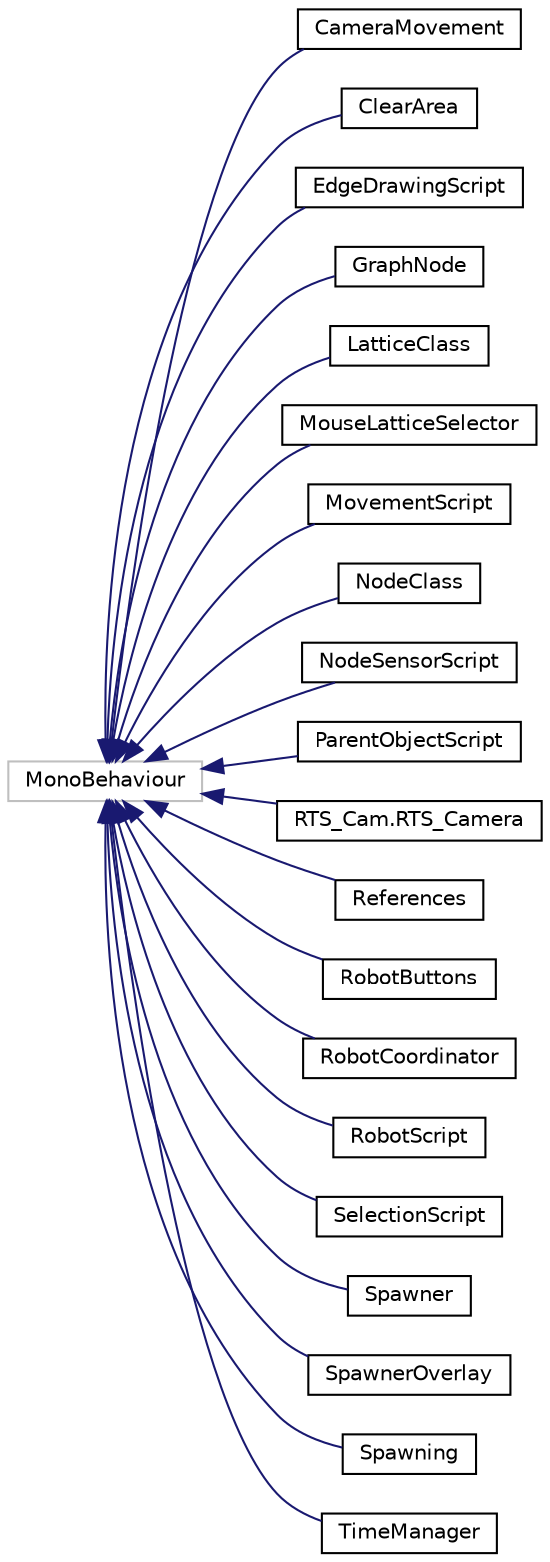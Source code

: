 digraph "Graphical Class Hierarchy"
{
 // LATEX_PDF_SIZE
  edge [fontname="Helvetica",fontsize="10",labelfontname="Helvetica",labelfontsize="10"];
  node [fontname="Helvetica",fontsize="10",shape=record];
  rankdir="LR";
  Node0 [label="MonoBehaviour",height=0.2,width=0.4,color="grey75", fillcolor="white", style="filled",tooltip=" "];
  Node0 -> Node1 [dir="back",color="midnightblue",fontsize="10",style="solid",fontname="Helvetica"];
  Node1 [label="CameraMovement",height=0.2,width=0.4,color="black", fillcolor="white", style="filled",URL="$class_camera_movement.html",tooltip=" "];
  Node0 -> Node2 [dir="back",color="midnightblue",fontsize="10",style="solid",fontname="Helvetica"];
  Node2 [label="ClearArea",height=0.2,width=0.4,color="black", fillcolor="white", style="filled",URL="$class_clear_area.html",tooltip=" "];
  Node0 -> Node3 [dir="back",color="midnightblue",fontsize="10",style="solid",fontname="Helvetica"];
  Node3 [label="EdgeDrawingScript",height=0.2,width=0.4,color="black", fillcolor="white", style="filled",URL="$class_edge_drawing_script.html",tooltip=" "];
  Node0 -> Node4 [dir="back",color="midnightblue",fontsize="10",style="solid",fontname="Helvetica"];
  Node4 [label="GraphNode",height=0.2,width=0.4,color="black", fillcolor="white", style="filled",URL="$class_graph_node.html",tooltip=" "];
  Node0 -> Node5 [dir="back",color="midnightblue",fontsize="10",style="solid",fontname="Helvetica"];
  Node5 [label="LatticeClass",height=0.2,width=0.4,color="black", fillcolor="white", style="filled",URL="$class_lattice_class.html",tooltip=" "];
  Node0 -> Node6 [dir="back",color="midnightblue",fontsize="10",style="solid",fontname="Helvetica"];
  Node6 [label="MouseLatticeSelector",height=0.2,width=0.4,color="black", fillcolor="white", style="filled",URL="$class_mouse_lattice_selector.html",tooltip=" "];
  Node0 -> Node7 [dir="back",color="midnightblue",fontsize="10",style="solid",fontname="Helvetica"];
  Node7 [label="MovementScript",height=0.2,width=0.4,color="black", fillcolor="white", style="filled",URL="$class_movement_script.html",tooltip=" "];
  Node0 -> Node8 [dir="back",color="midnightblue",fontsize="10",style="solid",fontname="Helvetica"];
  Node8 [label="NodeClass",height=0.2,width=0.4,color="black", fillcolor="white", style="filled",URL="$class_node_class.html",tooltip=" "];
  Node0 -> Node9 [dir="back",color="midnightblue",fontsize="10",style="solid",fontname="Helvetica"];
  Node9 [label="NodeSensorScript",height=0.2,width=0.4,color="black", fillcolor="white", style="filled",URL="$class_node_sensor_script.html",tooltip=" "];
  Node0 -> Node10 [dir="back",color="midnightblue",fontsize="10",style="solid",fontname="Helvetica"];
  Node10 [label="ParentObjectScript",height=0.2,width=0.4,color="black", fillcolor="white", style="filled",URL="$class_parent_object_script.html",tooltip=" "];
  Node0 -> Node11 [dir="back",color="midnightblue",fontsize="10",style="solid",fontname="Helvetica"];
  Node11 [label="RTS_Cam.RTS_Camera",height=0.2,width=0.4,color="black", fillcolor="white", style="filled",URL="$class_r_t_s___cam_1_1_r_t_s___camera.html",tooltip=" "];
  Node0 -> Node12 [dir="back",color="midnightblue",fontsize="10",style="solid",fontname="Helvetica"];
  Node12 [label="References",height=0.2,width=0.4,color="black", fillcolor="white", style="filled",URL="$class_references.html",tooltip=" "];
  Node0 -> Node13 [dir="back",color="midnightblue",fontsize="10",style="solid",fontname="Helvetica"];
  Node13 [label="RobotButtons",height=0.2,width=0.4,color="black", fillcolor="white", style="filled",URL="$class_robot_buttons.html",tooltip=" "];
  Node0 -> Node14 [dir="back",color="midnightblue",fontsize="10",style="solid",fontname="Helvetica"];
  Node14 [label="RobotCoordinator",height=0.2,width=0.4,color="black", fillcolor="white", style="filled",URL="$class_robot_coordinator.html",tooltip=" "];
  Node0 -> Node15 [dir="back",color="midnightblue",fontsize="10",style="solid",fontname="Helvetica"];
  Node15 [label="RobotScript",height=0.2,width=0.4,color="black", fillcolor="white", style="filled",URL="$class_robot_script.html",tooltip=" "];
  Node0 -> Node16 [dir="back",color="midnightblue",fontsize="10",style="solid",fontname="Helvetica"];
  Node16 [label="SelectionScript",height=0.2,width=0.4,color="black", fillcolor="white", style="filled",URL="$class_selection_script.html",tooltip=" "];
  Node0 -> Node17 [dir="back",color="midnightblue",fontsize="10",style="solid",fontname="Helvetica"];
  Node17 [label="Spawner",height=0.2,width=0.4,color="black", fillcolor="white", style="filled",URL="$class_spawner.html",tooltip=" "];
  Node0 -> Node18 [dir="back",color="midnightblue",fontsize="10",style="solid",fontname="Helvetica"];
  Node18 [label="SpawnerOverlay",height=0.2,width=0.4,color="black", fillcolor="white", style="filled",URL="$class_spawner_overlay.html",tooltip=" "];
  Node0 -> Node19 [dir="back",color="midnightblue",fontsize="10",style="solid",fontname="Helvetica"];
  Node19 [label="Spawning",height=0.2,width=0.4,color="black", fillcolor="white", style="filled",URL="$class_spawning.html",tooltip=" "];
  Node0 -> Node20 [dir="back",color="midnightblue",fontsize="10",style="solid",fontname="Helvetica"];
  Node20 [label="TimeManager",height=0.2,width=0.4,color="black", fillcolor="white", style="filled",URL="$class_time_manager.html",tooltip=" "];
}
